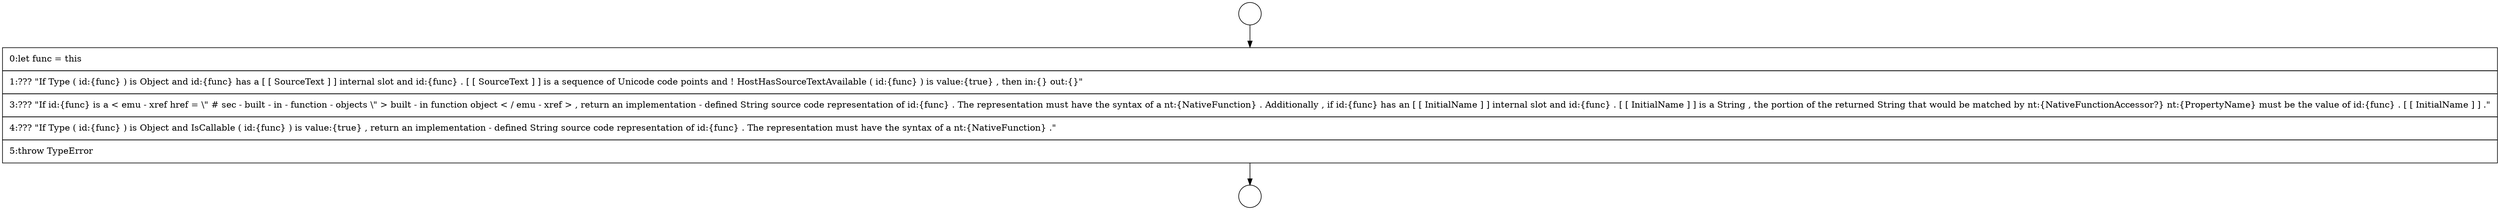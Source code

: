 digraph {
  node0 [shape=circle label=" " color="black" fillcolor="white" style=filled]
  node2 [shape=none, margin=0, label=<<font color="black">
    <table border="0" cellborder="1" cellspacing="0" cellpadding="10">
      <tr><td align="left">0:let func = this</td></tr>
      <tr><td align="left">1:??? &quot;If Type ( id:{func} ) is Object and id:{func} has a [ [ SourceText ] ] internal slot and id:{func} . [ [ SourceText ] ] is a sequence of Unicode code points and ! HostHasSourceTextAvailable ( id:{func} ) is value:{true} , then in:{} out:{}&quot;</td></tr>
      <tr><td align="left">3:??? &quot;If id:{func} is a &lt; emu - xref href = \&quot; # sec - built - in - function - objects \&quot; &gt; built - in function object &lt; / emu - xref &gt; , return an implementation - defined String source code representation of id:{func} . The representation must have the syntax of a nt:{NativeFunction} . Additionally , if id:{func} has an [ [ InitialName ] ] internal slot and id:{func} . [ [ InitialName ] ] is a String , the portion of the returned String that would be matched by nt:{NativeFunctionAccessor?} nt:{PropertyName} must be the value of id:{func} . [ [ InitialName ] ] .&quot;</td></tr>
      <tr><td align="left">4:??? &quot;If Type ( id:{func} ) is Object and IsCallable ( id:{func} ) is value:{true} , return an implementation - defined String source code representation of id:{func} . The representation must have the syntax of a nt:{NativeFunction} .&quot;</td></tr>
      <tr><td align="left">5:throw TypeError</td></tr>
    </table>
  </font>> color="black" fillcolor="white" style=filled]
  node1 [shape=circle label=" " color="black" fillcolor="white" style=filled]
  node0 -> node2 [ color="black"]
  node2 -> node1 [ color="black"]
}
